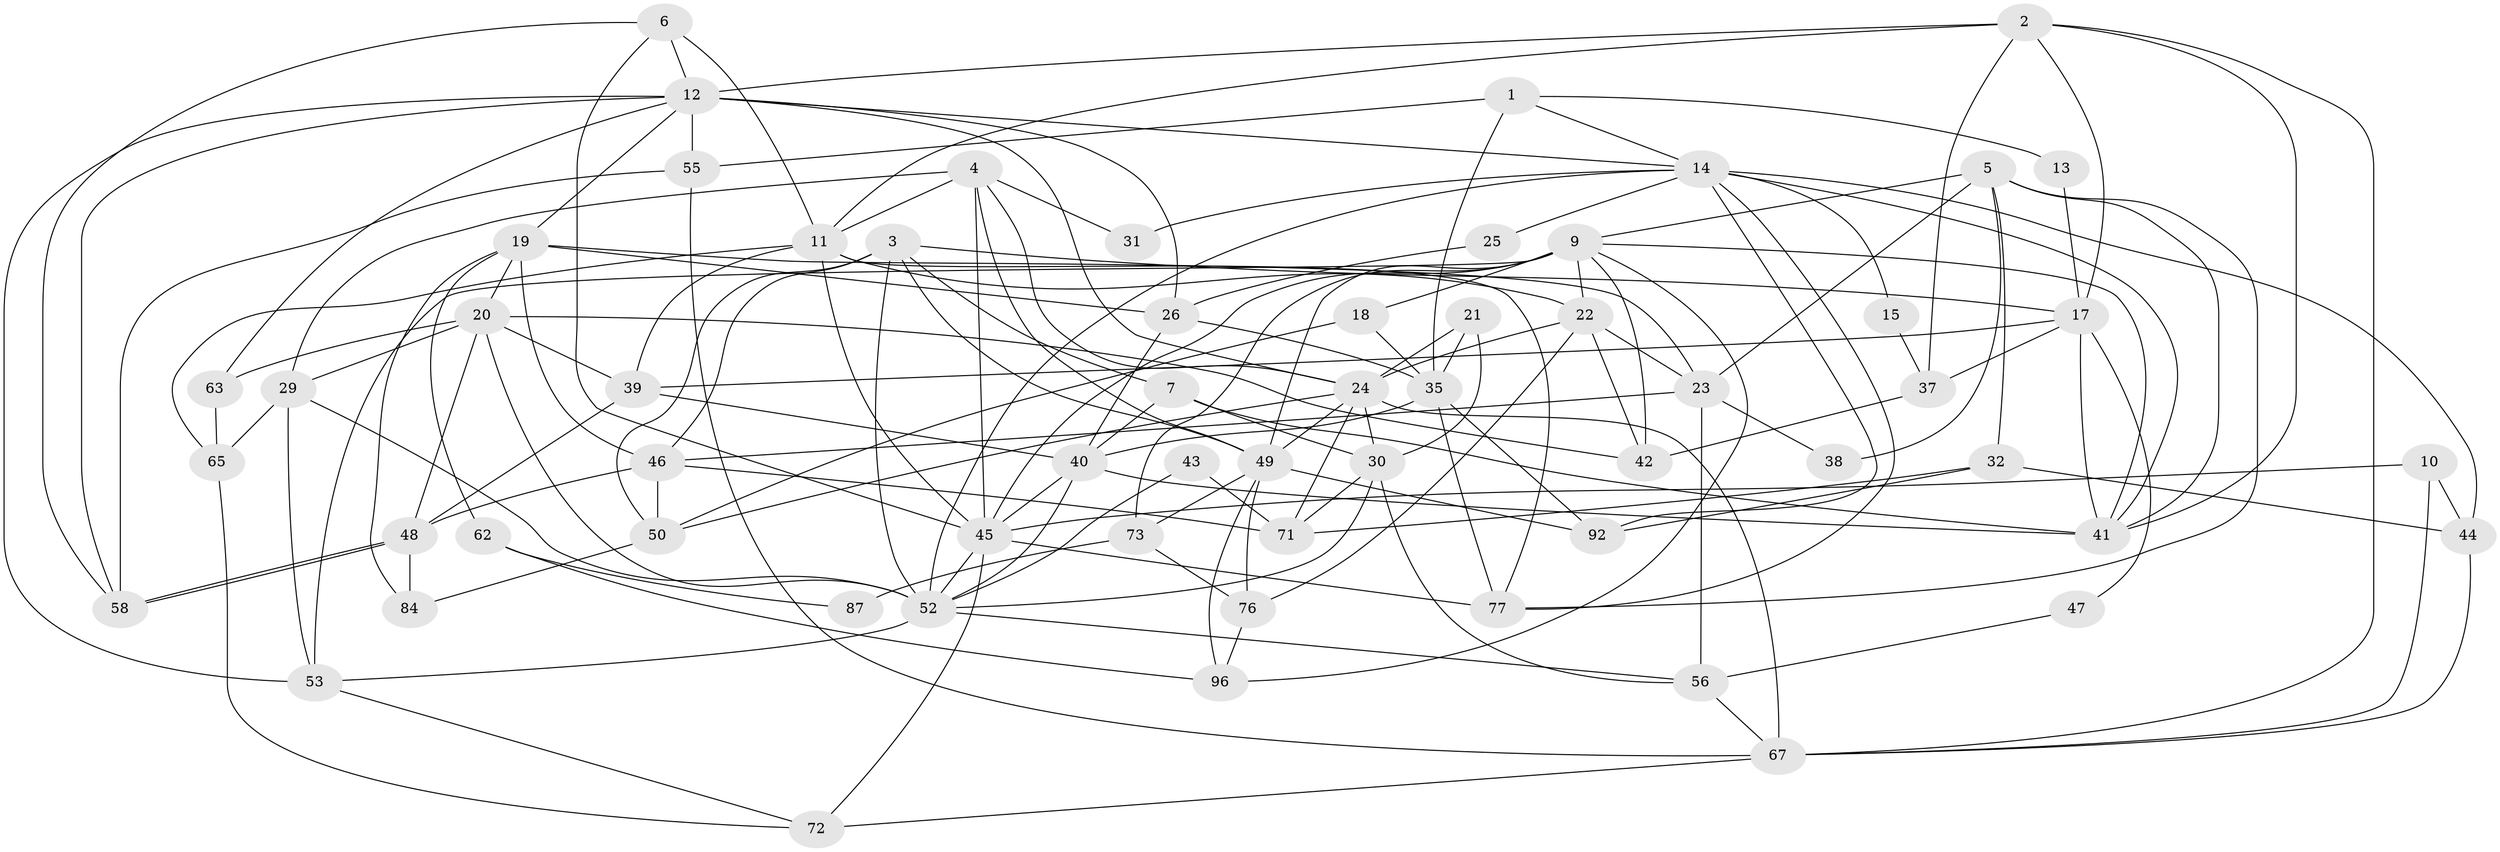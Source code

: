 // Generated by graph-tools (version 1.1) at 2025/52/02/27/25 19:52:07]
// undirected, 61 vertices, 156 edges
graph export_dot {
graph [start="1"]
  node [color=gray90,style=filled];
  1 [super="+85"];
  2;
  3 [super="+94"];
  4 [super="+8"];
  5 [super="+54"];
  6 [super="+16"];
  7 [super="+78"];
  9 [super="+59"];
  10;
  11 [super="+34"];
  12 [super="+88"];
  13;
  14 [super="+36"];
  15;
  17 [super="+51"];
  18;
  19 [super="+28"];
  20 [super="+27"];
  21;
  22 [super="+90"];
  23 [super="+57"];
  24 [super="+68"];
  25;
  26;
  29 [super="+74"];
  30 [super="+33"];
  31;
  32 [super="+79"];
  35 [super="+61"];
  37 [super="+82"];
  38;
  39 [super="+70"];
  40 [super="+64"];
  41 [super="+81"];
  42 [super="+91"];
  43;
  44 [super="+86"];
  45 [super="+95"];
  46 [super="+89"];
  47;
  48;
  49 [super="+66"];
  50;
  52 [super="+93"];
  53;
  55;
  56 [super="+60"];
  58;
  62 [super="+69"];
  63;
  65 [super="+83"];
  67 [super="+75"];
  71;
  72;
  73;
  76 [super="+80"];
  77;
  84;
  87;
  92;
  96;
  1 -- 35;
  1 -- 13;
  1 -- 14;
  1 -- 55;
  2 -- 11;
  2 -- 37;
  2 -- 41;
  2 -- 67;
  2 -- 12;
  2 -- 17;
  3 -- 46;
  3 -- 52;
  3 -- 17;
  3 -- 50;
  3 -- 49;
  3 -- 7;
  4 -- 24;
  4 -- 49;
  4 -- 11;
  4 -- 45;
  4 -- 31;
  4 -- 29;
  5 -- 38;
  5 -- 23;
  5 -- 77;
  5 -- 32;
  5 -- 9;
  5 -- 41;
  6 -- 12;
  6 -- 11;
  6 -- 58;
  6 -- 45;
  7 -- 40;
  7 -- 30;
  7 -- 41;
  9 -- 22;
  9 -- 53;
  9 -- 96;
  9 -- 49;
  9 -- 18;
  9 -- 73;
  9 -- 42;
  9 -- 45;
  9 -- 41;
  10 -- 67;
  10 -- 44;
  10 -- 45;
  11 -- 65;
  11 -- 77;
  11 -- 22;
  11 -- 45;
  11 -- 39;
  12 -- 58;
  12 -- 53;
  12 -- 26;
  12 -- 55;
  12 -- 14;
  12 -- 19;
  12 -- 63;
  12 -- 24;
  13 -- 17;
  14 -- 15;
  14 -- 25;
  14 -- 31;
  14 -- 77;
  14 -- 44;
  14 -- 92;
  14 -- 52;
  14 -- 41;
  15 -- 37;
  17 -- 39;
  17 -- 37;
  17 -- 47;
  17 -- 41;
  18 -- 50;
  18 -- 35;
  19 -- 84;
  19 -- 46;
  19 -- 20;
  19 -- 26;
  19 -- 62;
  19 -- 23;
  20 -- 52;
  20 -- 48;
  20 -- 42;
  20 -- 39;
  20 -- 63;
  20 -- 29;
  21 -- 35;
  21 -- 30;
  21 -- 24;
  22 -- 76;
  22 -- 23;
  22 -- 24;
  22 -- 42;
  23 -- 38;
  23 -- 46;
  23 -- 56;
  24 -- 50;
  24 -- 71;
  24 -- 67;
  24 -- 49;
  24 -- 30;
  25 -- 26;
  26 -- 35;
  26 -- 40;
  29 -- 53;
  29 -- 65;
  29 -- 52;
  30 -- 56;
  30 -- 52;
  30 -- 71;
  32 -- 92;
  32 -- 71;
  32 -- 44;
  35 -- 77;
  35 -- 92;
  35 -- 40;
  37 -- 42;
  39 -- 40;
  39 -- 48;
  40 -- 41;
  40 -- 45;
  40 -- 52;
  43 -- 71;
  43 -- 52;
  44 -- 67;
  45 -- 52;
  45 -- 72;
  45 -- 77;
  46 -- 48;
  46 -- 71;
  46 -- 50;
  47 -- 56;
  48 -- 58;
  48 -- 58;
  48 -- 84;
  49 -- 73;
  49 -- 92;
  49 -- 96;
  49 -- 76;
  50 -- 84;
  52 -- 53;
  52 -- 56;
  53 -- 72;
  55 -- 58;
  55 -- 67;
  56 -- 67;
  62 -- 96;
  62 -- 87 [weight=2];
  63 -- 65;
  65 -- 72;
  67 -- 72;
  73 -- 76;
  73 -- 87;
  76 -- 96;
}
